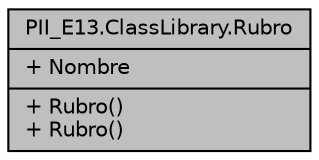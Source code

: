 digraph "PII_E13.ClassLibrary.Rubro"
{
 // INTERACTIVE_SVG=YES
 // LATEX_PDF_SIZE
  edge [fontname="Helvetica",fontsize="10",labelfontname="Helvetica",labelfontsize="10"];
  node [fontname="Helvetica",fontsize="10",shape=record];
  Node1 [label="{PII_E13.ClassLibrary.Rubro\n|+ Nombre\l|+ Rubro()\l+ Rubro()\l}",height=0.2,width=0.4,color="black", fillcolor="grey75", style="filled", fontcolor="black",tooltip="Esta clase respresenta los datos basicos y necesarios de los rubros."];
}
